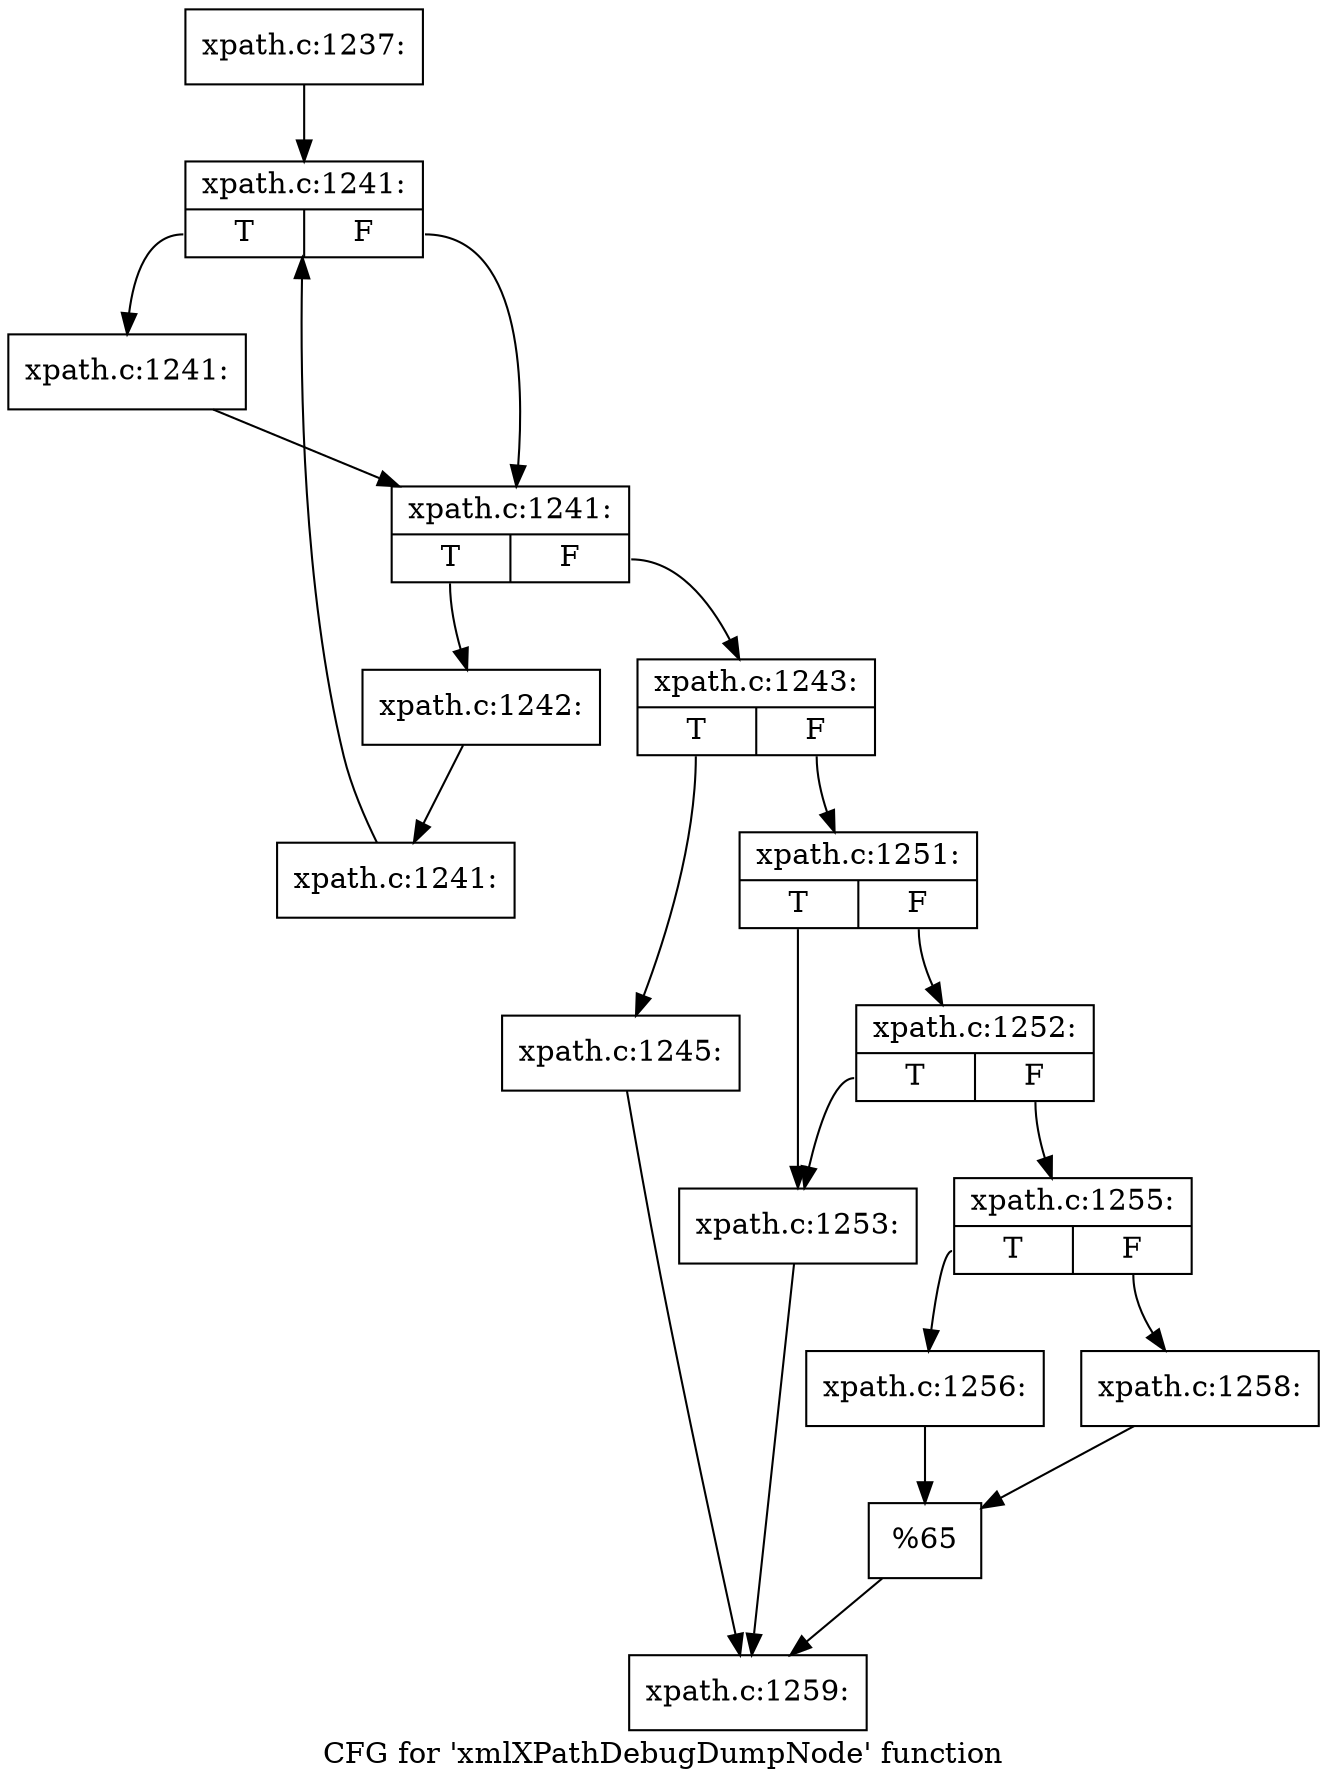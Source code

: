 digraph "CFG for 'xmlXPathDebugDumpNode' function" {
	label="CFG for 'xmlXPathDebugDumpNode' function";

	Node0x55e6b2a80450 [shape=record,label="{xpath.c:1237:}"];
	Node0x55e6b2a80450 -> Node0x55e6b2a85930;
	Node0x55e6b2a85930 [shape=record,label="{xpath.c:1241:|{<s0>T|<s1>F}}"];
	Node0x55e6b2a85930:s0 -> Node0x55e6b2a85d10;
	Node0x55e6b2a85930:s1 -> Node0x55e6b2a85cc0;
	Node0x55e6b2a85d10 [shape=record,label="{xpath.c:1241:}"];
	Node0x55e6b2a85d10 -> Node0x55e6b2a85cc0;
	Node0x55e6b2a85cc0 [shape=record,label="{xpath.c:1241:|{<s0>T|<s1>F}}"];
	Node0x55e6b2a85cc0:s0 -> Node0x55e6b2a85c10;
	Node0x55e6b2a85cc0:s1 -> Node0x55e6b2a85790;
	Node0x55e6b2a85c10 [shape=record,label="{xpath.c:1242:}"];
	Node0x55e6b2a85c10 -> Node0x55e6b2a85b80;
	Node0x55e6b2a85b80 [shape=record,label="{xpath.c:1241:}"];
	Node0x55e6b2a85b80 -> Node0x55e6b2a85930;
	Node0x55e6b2a85790 [shape=record,label="{xpath.c:1243:|{<s0>T|<s1>F}}"];
	Node0x55e6b2a85790:s0 -> Node0x55e6b2a872d0;
	Node0x55e6b2a85790:s1 -> Node0x55e6b2a87320;
	Node0x55e6b2a872d0 [shape=record,label="{xpath.c:1245:}"];
	Node0x55e6b2a872d0 -> Node0x55e6b2a87c00;
	Node0x55e6b2a87320 [shape=record,label="{xpath.c:1251:|{<s0>T|<s1>F}}"];
	Node0x55e6b2a87320:s0 -> Node0x55e6b2a87bb0;
	Node0x55e6b2a87320:s1 -> Node0x55e6b2a87ca0;
	Node0x55e6b2a87ca0 [shape=record,label="{xpath.c:1252:|{<s0>T|<s1>F}}"];
	Node0x55e6b2a87ca0:s0 -> Node0x55e6b2a87bb0;
	Node0x55e6b2a87ca0:s1 -> Node0x55e6b2a87c50;
	Node0x55e6b2a87bb0 [shape=record,label="{xpath.c:1253:}"];
	Node0x55e6b2a87bb0 -> Node0x55e6b2a87c00;
	Node0x55e6b2a87c50 [shape=record,label="{xpath.c:1255:|{<s0>T|<s1>F}}"];
	Node0x55e6b2a87c50:s0 -> Node0x55e6b2a88ad0;
	Node0x55e6b2a87c50:s1 -> Node0x55e6b2a88b70;
	Node0x55e6b2a88ad0 [shape=record,label="{xpath.c:1256:}"];
	Node0x55e6b2a88ad0 -> Node0x55e6b2a88b20;
	Node0x55e6b2a88b70 [shape=record,label="{xpath.c:1258:}"];
	Node0x55e6b2a88b70 -> Node0x55e6b2a88b20;
	Node0x55e6b2a88b20 [shape=record,label="{%65}"];
	Node0x55e6b2a88b20 -> Node0x55e6b2a87c00;
	Node0x55e6b2a87c00 [shape=record,label="{xpath.c:1259:}"];
}
